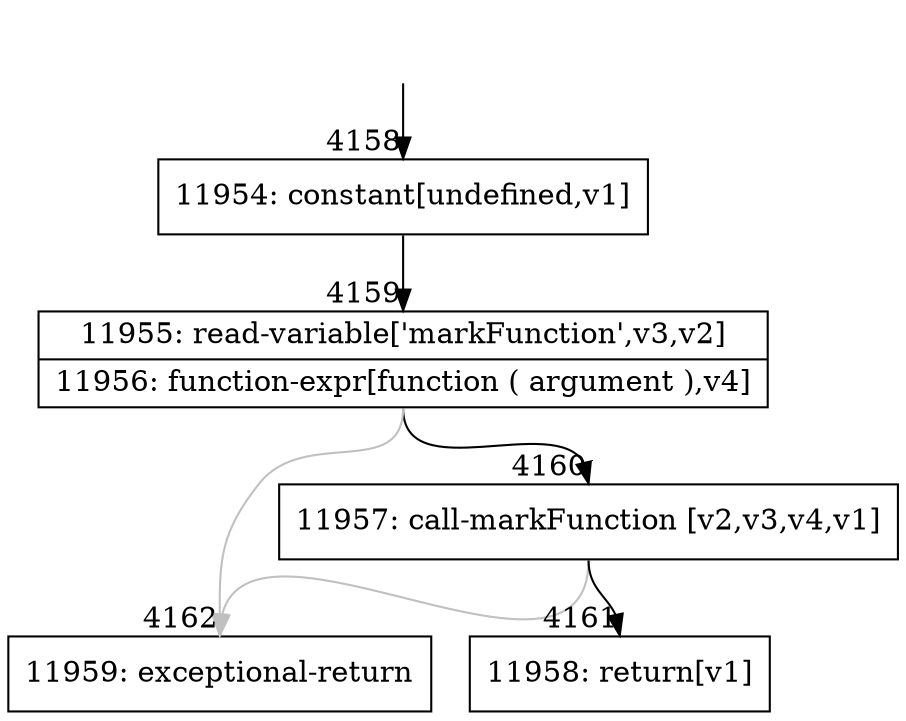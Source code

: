 digraph {
rankdir="TD"
BB_entry269[shape=none,label=""];
BB_entry269 -> BB4158 [tailport=s, headport=n, headlabel="    4158"]
BB4158 [shape=record label="{11954: constant[undefined,v1]}" ] 
BB4158 -> BB4159 [tailport=s, headport=n, headlabel="      4159"]
BB4159 [shape=record label="{11955: read-variable['markFunction',v3,v2]|11956: function-expr[function ( argument ),v4]}" ] 
BB4159 -> BB4160 [tailport=s, headport=n, headlabel="      4160"]
BB4159 -> BB4162 [tailport=s, headport=n, color=gray, headlabel="      4162"]
BB4160 [shape=record label="{11957: call-markFunction [v2,v3,v4,v1]}" ] 
BB4160 -> BB4161 [tailport=s, headport=n, headlabel="      4161"]
BB4160 -> BB4162 [tailport=s, headport=n, color=gray]
BB4161 [shape=record label="{11958: return[v1]}" ] 
BB4162 [shape=record label="{11959: exceptional-return}" ] 
//#$~ 4498
}
